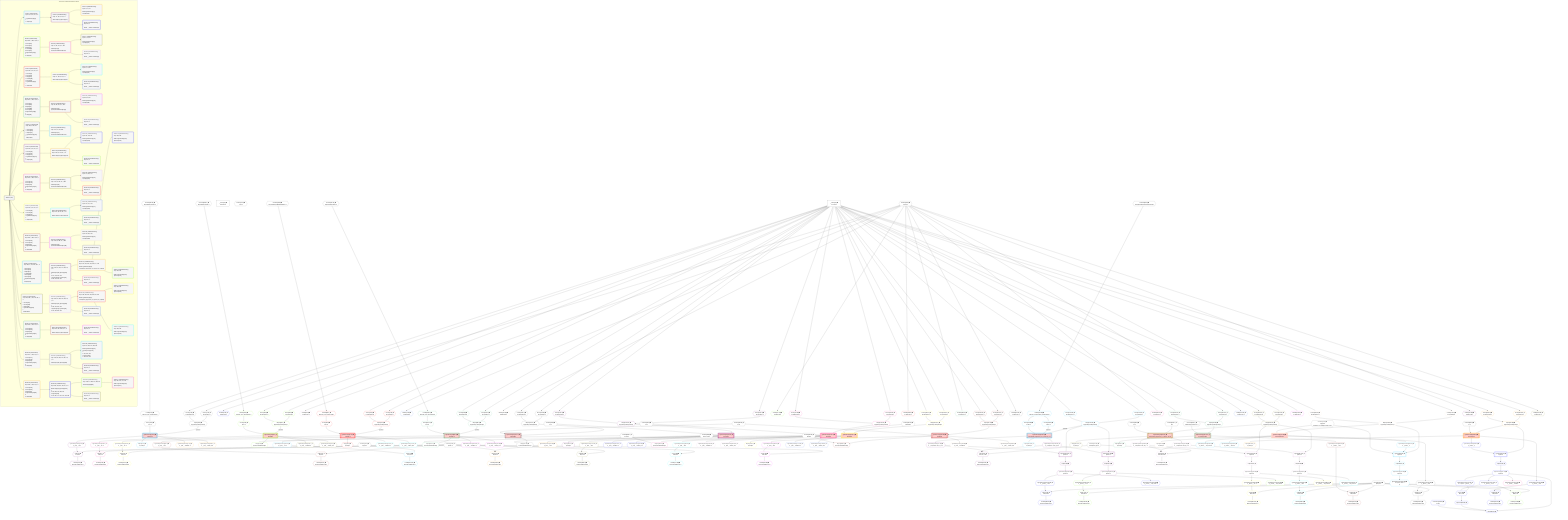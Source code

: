 %%{init: {'themeVariables': { 'fontSize': '12px'}}}%%
graph TD
    classDef path fill:#eee,stroke:#000,color:#000
    classDef plan fill:#fff,stroke-width:1px,color:#000
    classDef itemplan fill:#fff,stroke-width:2px,color:#000
    classDef unbatchedplan fill:#dff,stroke-width:1px,color:#000
    classDef sideeffectplan fill:#fcc,stroke-width:2px,color:#000
    classDef bucket fill:#f6f6f6,color:#000,stroke-width:2px,text-align:left


    %% plan dependencies
    Object15{{"Object[15∈0] ➊<br />ᐸ{pgSettings,withPgClient}ᐳ"}}:::plan
    Access13{{"Access[13∈0] ➊<br />ᐸ2.pgSettingsᐳ"}}:::plan
    Access14{{"Access[14∈0] ➊<br />ᐸ2.withPgClientᐳ"}}:::plan
    Access13 & Access14 --> Object15
    Lambda9{{"Lambda[9∈0] ➊<br />ᐸdecode_Post_base64JSONᐳ"}}:::plan
    Constant382{{"Constant[382∈0] ➊<br />ᐸ'WyJwb3N0cyIsMV0='ᐳ"}}:::plan
    Constant382 --> Lambda9
    Access10{{"Access[10∈0] ➊<br />ᐸ9.1ᐳ"}}:::plan
    Lambda9 --> Access10
    __Value2["__Value[2∈0] ➊<br />ᐸcontextᐳ"]:::plan
    __Value2 --> Access13
    __Value2 --> Access14
    __Value4["__Value[4∈0] ➊<br />ᐸrootValueᐳ"]:::plan
    Constant17{{"Constant[17∈0] ➊<br />ᐸnullᐳ"}}:::plan
    Constant18{{"Constant[18∈0] ➊<br />ᐸ'posts'ᐳ"}}:::plan
    Constant29{{"Constant[29∈0] ➊<br />ᐸ'query'ᐳ"}}:::plan
    Constant112{{"Constant[112∈0] ➊<br />ᐸ'types'ᐳ"}}:::plan
    Constant216{{"Constant[216∈0] ➊<br />ᐸ'compound_keys'ᐳ"}}:::plan
    Constant235{{"Constant[235∈0] ➊<br />ᐸ'people'ᐳ"}}:::plan
    Constant383{{"Constant[383∈0] ➊<br />ᐸ'hello'ᐳ"}}:::plan
    Constant384{{"Constant[384∈0] ➊<br />ᐸ'WyJwb3N0cyIsMl0='ᐳ"}}:::plan
    Constant385{{"Constant[385∈0] ➊<br />ᐸ'WyJwb3N0cyIsMjAwMDAwMF0='ᐳ"}}:::plan
    Constant386{{"Constant[386∈0] ➊<br />ᐸ'world'ᐳ"}}:::plan
    Constant387{{"Constant[387∈0] ➊<br />ᐸ'WyJwb3N0cyIsM10='ᐳ"}}:::plan
    Constant388{{"Constant[388∈0] ➊<br />ᐸ'throw error'ᐳ"}}:::plan
    Constant389{{"Constant[389∈0] ➊<br />ᐸ11ᐳ"}}:::plan
    Constant390{{"Constant[390∈0] ➊<br />ᐸ6ᐳ"}}:::plan
    Constant391{{"Constant[391∈0] ➊<br />ᐸ9ᐳ"}}:::plan
    Constant392{{"Constant[392∈0] ➊<br />ᐸ2000000ᐳ"}}:::plan
    Constant393{{"Constant[393∈0] ➊<br />ᐸ'WyJjb21wb3VuZF9rZXlzIiw0LDNd'ᐳ"}}:::plan
    Constant394{{"Constant[394∈0] ➊<br />ᐸ2ᐳ"}}:::plan
    Constant395{{"Constant[395∈0] ➊<br />ᐸ3ᐳ"}}:::plan
    Constant396{{"Constant[396∈0] ➊<br />ᐸ'budd.deey@email.com'ᐳ"}}:::plan
    Constant397{{"Constant[397∈0] ➊<br />ᐸ'graphile-build.issue.27.exists@example.com'ᐳ"}}:::plan
    Constant398{{"Constant[398∈0] ➊<br />ᐸ1ᐳ"}}:::plan
    PgDeleteSingle12[["PgDeleteSingle[12∈1] ➊<br />ᐸpost(id)ᐳ"]]:::sideeffectplan
    Object15 -->|rejectNull| PgDeleteSingle12
    Access10 --> PgDeleteSingle12
    Object16{{"Object[16∈1] ➊<br />ᐸ{result}ᐳ"}}:::plan
    PgDeleteSingle12 --> Object16
    List20{{"List[20∈2] ➊<br />ᐸ18,19ᐳ"}}:::plan
    PgClassExpression19{{"PgClassExpression[19∈2] ➊<br />ᐸ__post__.”id”ᐳ"}}:::plan
    Constant18 & PgClassExpression19 --> List20
    PgDeleteSingle12 --> PgClassExpression19
    Lambda21{{"Lambda[21∈2] ➊<br />ᐸbase64JSONEncodeᐳ"}}:::plan
    List20 --> Lambda21
    PgClassExpression27{{"PgClassExpression[27∈3] ➊<br />ᐸ__post__.”headline”ᐳ"}}:::plan
    PgDeleteSingle12 --> PgClassExpression27
    PgClassExpression28{{"PgClassExpression[28∈3] ➊<br />ᐸ__post__.”author_id”ᐳ"}}:::plan
    PgDeleteSingle12 --> PgClassExpression28
    Lambda30{{"Lambda[30∈4] ➊<br />ᐸrawEncodeᐳ"}}:::plan
    Constant29 --> Lambda30
    PgDeleteSingle37[["PgDeleteSingle[37∈5] ➊<br />ᐸpost(id)ᐳ"]]:::sideeffectplan
    Object40{{"Object[40∈5] ➊<br />ᐸ{pgSettings,withPgClient}ᐳ"}}:::plan
    Access35{{"Access[35∈5] ➊<br />ᐸ34.1ᐳ"}}:::plan
    Object40 -->|rejectNull| PgDeleteSingle37
    Access35 --> PgDeleteSingle37
    Access38{{"Access[38∈5] ➊<br />ᐸ2.pgSettingsᐳ"}}:::plan
    Access39{{"Access[39∈5] ➊<br />ᐸ2.withPgClientᐳ"}}:::plan
    Access38 & Access39 --> Object40
    Object41{{"Object[41∈5] ➊<br />ᐸ{result,clientMutationId}ᐳ"}}:::plan
    PgDeleteSingle37 & Constant383 --> Object41
    Lambda34{{"Lambda[34∈5] ➊<br />ᐸdecode_Post_base64JSONᐳ"}}:::plan
    Constant384 --> Lambda34
    Lambda34 --> Access35
    __Value2 --> Access38
    __Value2 --> Access39
    List44{{"List[44∈6] ➊<br />ᐸ18,43ᐳ"}}:::plan
    PgClassExpression43{{"PgClassExpression[43∈6] ➊<br />ᐸ__post__.”id”ᐳ"}}:::plan
    Constant18 & PgClassExpression43 --> List44
    PgDeleteSingle37 --> PgClassExpression43
    Lambda45{{"Lambda[45∈6] ➊<br />ᐸbase64JSONEncodeᐳ"}}:::plan
    List44 --> Lambda45
    PgClassExpression51{{"PgClassExpression[51∈7] ➊<br />ᐸ__post__.”headline”ᐳ"}}:::plan
    PgDeleteSingle37 --> PgClassExpression51
    PgClassExpression52{{"PgClassExpression[52∈7] ➊<br />ᐸ__post__.”author_id”ᐳ"}}:::plan
    PgDeleteSingle37 --> PgClassExpression52
    Lambda54{{"Lambda[54∈8] ➊<br />ᐸrawEncodeᐳ"}}:::plan
    Constant29 --> Lambda54
    PgDeleteSingle61[["PgDeleteSingle[61∈9] ➊<br />ᐸpost(id)ᐳ"]]:::sideeffectplan
    Object64{{"Object[64∈9] ➊<br />ᐸ{pgSettings,withPgClient}ᐳ"}}:::plan
    Access59{{"Access[59∈9] ➊<br />ᐸ58.1ᐳ"}}:::plan
    Object64 -->|rejectNull| PgDeleteSingle61
    Access59 --> PgDeleteSingle61
    Access62{{"Access[62∈9] ➊<br />ᐸ2.pgSettingsᐳ"}}:::plan
    Access63{{"Access[63∈9] ➊<br />ᐸ2.withPgClientᐳ"}}:::plan
    Access62 & Access63 --> Object64
    Lambda58{{"Lambda[58∈9] ➊<br />ᐸdecode_Post_base64JSONᐳ"}}:::plan
    Constant385 --> Lambda58
    Lambda58 --> Access59
    __Value2 --> Access62
    __Value2 --> Access63
    Object65{{"Object[65∈9] ➊<br />ᐸ{result}ᐳ"}}:::plan
    PgDeleteSingle61 --> Object65
    List69{{"List[69∈10] ➊<br />ᐸ18,68ᐳ"}}:::plan
    PgClassExpression68{{"PgClassExpression[68∈10] ➊<br />ᐸ__post__.”id”ᐳ"}}:::plan
    Constant18 & PgClassExpression68 --> List69
    PgDeleteSingle61 --> PgClassExpression68
    Lambda70{{"Lambda[70∈10] ➊<br />ᐸbase64JSONEncodeᐳ"}}:::plan
    List69 --> Lambda70
    PgClassExpression76{{"PgClassExpression[76∈11] ➊<br />ᐸ__post__.”headline”ᐳ"}}:::plan
    PgDeleteSingle61 --> PgClassExpression76
    PgClassExpression77{{"PgClassExpression[77∈11] ➊<br />ᐸ__post__.”author_id”ᐳ"}}:::plan
    PgDeleteSingle61 --> PgClassExpression77
    Lambda79{{"Lambda[79∈12] ➊<br />ᐸrawEncodeᐳ"}}:::plan
    Constant29 --> Lambda79
    PgDeleteSingle86[["PgDeleteSingle[86∈13] ➊<br />ᐸpost(id)ᐳ"]]:::sideeffectplan
    Object89{{"Object[89∈13] ➊<br />ᐸ{pgSettings,withPgClient}ᐳ"}}:::plan
    Access84{{"Access[84∈13] ➊<br />ᐸ83.1ᐳ"}}:::plan
    Object89 -->|rejectNull| PgDeleteSingle86
    Access84 --> PgDeleteSingle86
    Access87{{"Access[87∈13] ➊<br />ᐸ2.pgSettingsᐳ"}}:::plan
    Access88{{"Access[88∈13] ➊<br />ᐸ2.withPgClientᐳ"}}:::plan
    Access87 & Access88 --> Object89
    Object90{{"Object[90∈13] ➊<br />ᐸ{result,clientMutationId}ᐳ"}}:::plan
    PgDeleteSingle86 & Constant386 --> Object90
    Lambda83{{"Lambda[83∈13] ➊<br />ᐸdecode_Post_base64JSONᐳ"}}:::plan
    Constant387 --> Lambda83
    Lambda83 --> Access84
    __Value2 --> Access87
    __Value2 --> Access88
    List93{{"List[93∈14] ➊<br />ᐸ18,92ᐳ"}}:::plan
    PgClassExpression92{{"PgClassExpression[92∈14] ➊<br />ᐸ__post__.”id”ᐳ"}}:::plan
    Constant18 & PgClassExpression92 --> List93
    PgDeleteSingle86 --> PgClassExpression92
    Lambda94{{"Lambda[94∈14] ➊<br />ᐸbase64JSONEncodeᐳ"}}:::plan
    List93 --> Lambda94
    PgClassExpression100{{"PgClassExpression[100∈15] ➊<br />ᐸ__post__.”headline”ᐳ"}}:::plan
    PgDeleteSingle86 --> PgClassExpression100
    PgClassExpression101{{"PgClassExpression[101∈15] ➊<br />ᐸ__post__.”author_id”ᐳ"}}:::plan
    PgDeleteSingle86 --> PgClassExpression101
    Lambda103{{"Lambda[103∈16] ➊<br />ᐸrawEncodeᐳ"}}:::plan
    Constant29 --> Lambda103
    PgDeleteSingle107[["PgDeleteSingle[107∈17] ➊<br />ᐸtypes(id)ᐳ"]]:::sideeffectplan
    Object110{{"Object[110∈17] ➊<br />ᐸ{pgSettings,withPgClient}ᐳ"}}:::plan
    Object110 & Constant389 --> PgDeleteSingle107
    Access108{{"Access[108∈17] ➊<br />ᐸ2.pgSettingsᐳ"}}:::plan
    Access109{{"Access[109∈17] ➊<br />ᐸ2.withPgClientᐳ"}}:::plan
    Access108 & Access109 --> Object110
    Object111{{"Object[111∈17] ➊<br />ᐸ{result,clientMutationId}ᐳ"}}:::plan
    PgDeleteSingle107 & Constant388 --> Object111
    __Value2 --> Access108
    __Value2 --> Access109
    List114{{"List[114∈18] ➊<br />ᐸ112,113ᐳ"}}:::plan
    PgClassExpression113{{"PgClassExpression[113∈18] ➊<br />ᐸ__types__.”id”ᐳ"}}:::plan
    Constant112 & PgClassExpression113 --> List114
    PgDeleteSingle107 --> PgClassExpression113
    Lambda115{{"Lambda[115∈18] ➊<br />ᐸbase64JSONEncodeᐳ"}}:::plan
    List114 --> Lambda115
    PgDeleteSingle119[["PgDeleteSingle[119∈19] ➊<br />ᐸpost(id)ᐳ"]]:::sideeffectplan
    Object122{{"Object[122∈19] ➊<br />ᐸ{pgSettings,withPgClient}ᐳ"}}:::plan
    Object122 & Constant390 --> PgDeleteSingle119
    Access120{{"Access[120∈19] ➊<br />ᐸ2.pgSettingsᐳ"}}:::plan
    Access121{{"Access[121∈19] ➊<br />ᐸ2.withPgClientᐳ"}}:::plan
    Access120 & Access121 --> Object122
    __Value2 --> Access120
    __Value2 --> Access121
    Object123{{"Object[123∈19] ➊<br />ᐸ{result}ᐳ"}}:::plan
    PgDeleteSingle119 --> Object123
    List127{{"List[127∈20] ➊<br />ᐸ18,126ᐳ"}}:::plan
    PgClassExpression126{{"PgClassExpression[126∈20] ➊<br />ᐸ__post__.”id”ᐳ"}}:::plan
    Constant18 & PgClassExpression126 --> List127
    PgDeleteSingle119 --> PgClassExpression126
    Lambda128{{"Lambda[128∈20] ➊<br />ᐸbase64JSONEncodeᐳ"}}:::plan
    List127 --> Lambda128
    PgClassExpression134{{"PgClassExpression[134∈21] ➊<br />ᐸ__post__.”headline”ᐳ"}}:::plan
    PgDeleteSingle119 --> PgClassExpression134
    PgClassExpression135{{"PgClassExpression[135∈21] ➊<br />ᐸ__post__.”author_id”ᐳ"}}:::plan
    PgDeleteSingle119 --> PgClassExpression135
    Lambda137{{"Lambda[137∈22] ➊<br />ᐸrawEncodeᐳ"}}:::plan
    Constant29 --> Lambda137
    PgDeleteSingle141[["PgDeleteSingle[141∈23] ➊<br />ᐸpost(id)ᐳ"]]:::sideeffectplan
    Object144{{"Object[144∈23] ➊<br />ᐸ{pgSettings,withPgClient}ᐳ"}}:::plan
    Object144 & Constant391 --> PgDeleteSingle141
    Access142{{"Access[142∈23] ➊<br />ᐸ2.pgSettingsᐳ"}}:::plan
    Access143{{"Access[143∈23] ➊<br />ᐸ2.withPgClientᐳ"}}:::plan
    Access142 & Access143 --> Object144
    Object145{{"Object[145∈23] ➊<br />ᐸ{result,clientMutationId}ᐳ"}}:::plan
    PgDeleteSingle141 & Constant383 --> Object145
    __Value2 --> Access142
    __Value2 --> Access143
    List148{{"List[148∈24] ➊<br />ᐸ18,147ᐳ"}}:::plan
    PgClassExpression147{{"PgClassExpression[147∈24] ➊<br />ᐸ__post__.”id”ᐳ"}}:::plan
    Constant18 & PgClassExpression147 --> List148
    PgDeleteSingle141 --> PgClassExpression147
    Lambda149{{"Lambda[149∈24] ➊<br />ᐸbase64JSONEncodeᐳ"}}:::plan
    List148 --> Lambda149
    PgClassExpression155{{"PgClassExpression[155∈25] ➊<br />ᐸ__post__.”headline”ᐳ"}}:::plan
    PgDeleteSingle141 --> PgClassExpression155
    PgClassExpression156{{"PgClassExpression[156∈25] ➊<br />ᐸ__post__.”author_id”ᐳ"}}:::plan
    PgDeleteSingle141 --> PgClassExpression156
    Lambda158{{"Lambda[158∈26] ➊<br />ᐸrawEncodeᐳ"}}:::plan
    Constant29 --> Lambda158
    PgDeleteSingle162[["PgDeleteSingle[162∈27] ➊<br />ᐸpost(id)ᐳ"]]:::sideeffectplan
    Object165{{"Object[165∈27] ➊<br />ᐸ{pgSettings,withPgClient}ᐳ"}}:::plan
    Object165 & Constant392 --> PgDeleteSingle162
    Access163{{"Access[163∈27] ➊<br />ᐸ2.pgSettingsᐳ"}}:::plan
    Access164{{"Access[164∈27] ➊<br />ᐸ2.withPgClientᐳ"}}:::plan
    Access163 & Access164 --> Object165
    __Value2 --> Access163
    __Value2 --> Access164
    Object166{{"Object[166∈27] ➊<br />ᐸ{result}ᐳ"}}:::plan
    PgDeleteSingle162 --> Object166
    List170{{"List[170∈28] ➊<br />ᐸ18,169ᐳ"}}:::plan
    PgClassExpression169{{"PgClassExpression[169∈28] ➊<br />ᐸ__post__.”id”ᐳ"}}:::plan
    Constant18 & PgClassExpression169 --> List170
    PgDeleteSingle162 --> PgClassExpression169
    Lambda171{{"Lambda[171∈28] ➊<br />ᐸbase64JSONEncodeᐳ"}}:::plan
    List170 --> Lambda171
    PgClassExpression177{{"PgClassExpression[177∈29] ➊<br />ᐸ__post__.”headline”ᐳ"}}:::plan
    PgDeleteSingle162 --> PgClassExpression177
    PgClassExpression178{{"PgClassExpression[178∈29] ➊<br />ᐸ__post__.”author_id”ᐳ"}}:::plan
    PgDeleteSingle162 --> PgClassExpression178
    Lambda180{{"Lambda[180∈30] ➊<br />ᐸrawEncodeᐳ"}}:::plan
    Constant29 --> Lambda180
    PgDeleteSingle184[["PgDeleteSingle[184∈31] ➊<br />ᐸpost(id)ᐳ"]]:::sideeffectplan
    Object187{{"Object[187∈31] ➊<br />ᐸ{pgSettings,withPgClient}ᐳ"}}:::plan
    Object187 & Constant389 --> PgDeleteSingle184
    Access185{{"Access[185∈31] ➊<br />ᐸ2.pgSettingsᐳ"}}:::plan
    Access186{{"Access[186∈31] ➊<br />ᐸ2.withPgClientᐳ"}}:::plan
    Access185 & Access186 --> Object187
    Object188{{"Object[188∈31] ➊<br />ᐸ{result,clientMutationId}ᐳ"}}:::plan
    PgDeleteSingle184 & Constant386 --> Object188
    __Value2 --> Access185
    __Value2 --> Access186
    List191{{"List[191∈32] ➊<br />ᐸ18,190ᐳ"}}:::plan
    PgClassExpression190{{"PgClassExpression[190∈32] ➊<br />ᐸ__post__.”id”ᐳ"}}:::plan
    Constant18 & PgClassExpression190 --> List191
    PgDeleteSingle184 --> PgClassExpression190
    Lambda192{{"Lambda[192∈32] ➊<br />ᐸbase64JSONEncodeᐳ"}}:::plan
    List191 --> Lambda192
    PgClassExpression198{{"PgClassExpression[198∈33] ➊<br />ᐸ__post__.”headline”ᐳ"}}:::plan
    PgDeleteSingle184 --> PgClassExpression198
    PgClassExpression199{{"PgClassExpression[199∈33] ➊<br />ᐸ__post__.”author_id”ᐳ"}}:::plan
    PgDeleteSingle184 --> PgClassExpression199
    Lambda201{{"Lambda[201∈34] ➊<br />ᐸrawEncodeᐳ"}}:::plan
    Constant29 --> Lambda201
    PgDeleteSingle210[["PgDeleteSingle[210∈35] ➊<br />ᐸcompound_key(person_id_1,person_id_2)ᐳ"]]:::sideeffectplan
    Object213{{"Object[213∈35] ➊<br />ᐸ{pgSettings,withPgClient}ᐳ"}}:::plan
    Access206{{"Access[206∈35] ➊<br />ᐸ205.1ᐳ"}}:::plan
    Access208{{"Access[208∈35] ➊<br />ᐸ205.2ᐳ"}}:::plan
    Object213 -->|rejectNull| PgDeleteSingle210
    Access206 -->|rejectNull| PgDeleteSingle210
    Access208 --> PgDeleteSingle210
    Access211{{"Access[211∈35] ➊<br />ᐸ2.pgSettingsᐳ"}}:::plan
    Access212{{"Access[212∈35] ➊<br />ᐸ2.withPgClientᐳ"}}:::plan
    Access211 & Access212 --> Object213
    Lambda205{{"Lambda[205∈35] ➊<br />ᐸdecode_CompoundKey_base64JSONᐳ"}}:::plan
    Constant393 --> Lambda205
    Lambda205 --> Access206
    Lambda205 --> Access208
    __Value2 --> Access211
    __Value2 --> Access212
    Object214{{"Object[214∈35] ➊<br />ᐸ{result}ᐳ"}}:::plan
    PgDeleteSingle210 --> Object214
    List219{{"List[219∈36] ➊<br />ᐸ216,217,218ᐳ"}}:::plan
    PgClassExpression217{{"PgClassExpression[217∈36] ➊<br />ᐸ__compound...rson_id_1”ᐳ"}}:::plan
    PgClassExpression218{{"PgClassExpression[218∈36] ➊<br />ᐸ__compound...rson_id_2”ᐳ"}}:::plan
    Constant216 & PgClassExpression217 & PgClassExpression218 --> List219
    PgSelect229[["PgSelect[229∈36] ➊<br />ᐸpersonᐳ"]]:::plan
    Object213 & PgClassExpression217 --> PgSelect229
    PgSelect241[["PgSelect[241∈36] ➊<br />ᐸpersonᐳ"]]:::plan
    Object213 & PgClassExpression218 --> PgSelect241
    PgDeleteSingle210 --> PgClassExpression217
    PgDeleteSingle210 --> PgClassExpression218
    Lambda220{{"Lambda[220∈36] ➊<br />ᐸbase64JSONEncodeᐳ"}}:::plan
    List219 --> Lambda220
    First233{{"First[233∈36] ➊"}}:::plan
    PgSelect229 --> First233
    PgSelectSingle234{{"PgSelectSingle[234∈36] ➊<br />ᐸpersonᐳ"}}:::plan
    First233 --> PgSelectSingle234
    First243{{"First[243∈36] ➊"}}:::plan
    PgSelect241 --> First243
    PgSelectSingle244{{"PgSelectSingle[244∈36] ➊<br />ᐸpersonᐳ"}}:::plan
    First243 --> PgSelectSingle244
    List237{{"List[237∈38] ➊<br />ᐸ235,236ᐳ"}}:::plan
    PgClassExpression236{{"PgClassExpression[236∈38] ➊<br />ᐸ__person__.”id”ᐳ"}}:::plan
    Constant235 & PgClassExpression236 --> List237
    PgSelectSingle234 --> PgClassExpression236
    Lambda238{{"Lambda[238∈38] ➊<br />ᐸbase64JSONEncodeᐳ"}}:::plan
    List237 --> Lambda238
    PgClassExpression239{{"PgClassExpression[239∈38] ➊<br />ᐸ__person__...full_name”ᐳ"}}:::plan
    PgSelectSingle234 --> PgClassExpression239
    List247{{"List[247∈39] ➊<br />ᐸ235,246ᐳ"}}:::plan
    PgClassExpression246{{"PgClassExpression[246∈39] ➊<br />ᐸ__person__.”id”ᐳ"}}:::plan
    Constant235 & PgClassExpression246 --> List247
    PgSelectSingle244 --> PgClassExpression246
    Lambda248{{"Lambda[248∈39] ➊<br />ᐸbase64JSONEncodeᐳ"}}:::plan
    List247 --> Lambda248
    PgClassExpression249{{"PgClassExpression[249∈39] ➊<br />ᐸ__person__...full_name”ᐳ"}}:::plan
    PgSelectSingle244 --> PgClassExpression249
    Lambda251{{"Lambda[251∈40] ➊<br />ᐸrawEncodeᐳ"}}:::plan
    Constant29 --> Lambda251
    PgDeleteSingle256[["PgDeleteSingle[256∈41] ➊<br />ᐸcompound_key(person_id_1,person_id_2)ᐳ"]]:::sideeffectplan
    Object259{{"Object[259∈41] ➊<br />ᐸ{pgSettings,withPgClient}ᐳ"}}:::plan
    Object259 & Constant394 & Constant395 --> PgDeleteSingle256
    Access257{{"Access[257∈41] ➊<br />ᐸ2.pgSettingsᐳ"}}:::plan
    Access258{{"Access[258∈41] ➊<br />ᐸ2.withPgClientᐳ"}}:::plan
    Access257 & Access258 --> Object259
    __Value2 --> Access257
    __Value2 --> Access258
    Object260{{"Object[260∈41] ➊<br />ᐸ{result}ᐳ"}}:::plan
    PgDeleteSingle256 --> Object260
    List265{{"List[265∈42] ➊<br />ᐸ216,263,264ᐳ"}}:::plan
    PgClassExpression263{{"PgClassExpression[263∈42] ➊<br />ᐸ__compound...rson_id_1”ᐳ"}}:::plan
    PgClassExpression264{{"PgClassExpression[264∈42] ➊<br />ᐸ__compound...rson_id_2”ᐳ"}}:::plan
    Constant216 & PgClassExpression263 & PgClassExpression264 --> List265
    PgSelect275[["PgSelect[275∈42] ➊<br />ᐸpersonᐳ"]]:::plan
    Object259 & PgClassExpression263 --> PgSelect275
    PgSelect287[["PgSelect[287∈42] ➊<br />ᐸpersonᐳ"]]:::plan
    Object259 & PgClassExpression264 --> PgSelect287
    PgDeleteSingle256 --> PgClassExpression263
    PgDeleteSingle256 --> PgClassExpression264
    Lambda266{{"Lambda[266∈42] ➊<br />ᐸbase64JSONEncodeᐳ"}}:::plan
    List265 --> Lambda266
    First279{{"First[279∈42] ➊"}}:::plan
    PgSelect275 --> First279
    PgSelectSingle280{{"PgSelectSingle[280∈42] ➊<br />ᐸpersonᐳ"}}:::plan
    First279 --> PgSelectSingle280
    First289{{"First[289∈42] ➊"}}:::plan
    PgSelect287 --> First289
    PgSelectSingle290{{"PgSelectSingle[290∈42] ➊<br />ᐸpersonᐳ"}}:::plan
    First289 --> PgSelectSingle290
    List283{{"List[283∈44] ➊<br />ᐸ235,282ᐳ"}}:::plan
    PgClassExpression282{{"PgClassExpression[282∈44] ➊<br />ᐸ__person__.”id”ᐳ"}}:::plan
    Constant235 & PgClassExpression282 --> List283
    PgSelectSingle280 --> PgClassExpression282
    Lambda284{{"Lambda[284∈44] ➊<br />ᐸbase64JSONEncodeᐳ"}}:::plan
    List283 --> Lambda284
    PgClassExpression285{{"PgClassExpression[285∈44] ➊<br />ᐸ__person__...full_name”ᐳ"}}:::plan
    PgSelectSingle280 --> PgClassExpression285
    List293{{"List[293∈45] ➊<br />ᐸ235,292ᐳ"}}:::plan
    PgClassExpression292{{"PgClassExpression[292∈45] ➊<br />ᐸ__person__.”id”ᐳ"}}:::plan
    Constant235 & PgClassExpression292 --> List293
    PgSelectSingle290 --> PgClassExpression292
    Lambda294{{"Lambda[294∈45] ➊<br />ᐸbase64JSONEncodeᐳ"}}:::plan
    List293 --> Lambda294
    PgClassExpression295{{"PgClassExpression[295∈45] ➊<br />ᐸ__person__...full_name”ᐳ"}}:::plan
    PgSelectSingle290 --> PgClassExpression295
    Lambda297{{"Lambda[297∈46] ➊<br />ᐸrawEncodeᐳ"}}:::plan
    Constant29 --> Lambda297
    PgDeleteSingle301[["PgDeleteSingle[301∈47] ➊<br />ᐸperson(email)ᐳ"]]:::sideeffectplan
    Object304{{"Object[304∈47] ➊<br />ᐸ{pgSettings,withPgClient}ᐳ"}}:::plan
    Object304 & Constant396 --> PgDeleteSingle301
    Access302{{"Access[302∈47] ➊<br />ᐸ2.pgSettingsᐳ"}}:::plan
    Access303{{"Access[303∈47] ➊<br />ᐸ2.withPgClientᐳ"}}:::plan
    Access302 & Access303 --> Object304
    __Value2 --> Access302
    __Value2 --> Access303
    Object305{{"Object[305∈47] ➊<br />ᐸ{result}ᐳ"}}:::plan
    PgDeleteSingle301 --> Object305
    List309{{"List[309∈48] ➊<br />ᐸ235,308ᐳ"}}:::plan
    PgClassExpression308{{"PgClassExpression[308∈48] ➊<br />ᐸ__person__.”id”ᐳ"}}:::plan
    Constant235 & PgClassExpression308 --> List309
    PgDeleteSingle301 --> PgClassExpression308
    Lambda310{{"Lambda[310∈48] ➊<br />ᐸbase64JSONEncodeᐳ"}}:::plan
    List309 --> Lambda310
    Lambda312{{"Lambda[312∈49] ➊<br />ᐸrawEncodeᐳ"}}:::plan
    Constant29 --> Lambda312
    PgDeleteSingle316[["PgDeleteSingle[316∈50] ➊<br />ᐸperson(email)ᐳ"]]:::sideeffectplan
    Object319{{"Object[319∈50] ➊<br />ᐸ{pgSettings,withPgClient}ᐳ"}}:::plan
    Object319 & Constant397 --> PgDeleteSingle316
    Access317{{"Access[317∈50] ➊<br />ᐸ2.pgSettingsᐳ"}}:::plan
    Access318{{"Access[318∈50] ➊<br />ᐸ2.withPgClientᐳ"}}:::plan
    Access317 & Access318 --> Object319
    __Value2 --> Access317
    __Value2 --> Access318
    Object320{{"Object[320∈50] ➊<br />ᐸ{result}ᐳ"}}:::plan
    PgDeleteSingle316 --> Object320
    List324{{"List[324∈51] ➊<br />ᐸ235,323ᐳ"}}:::plan
    PgClassExpression323{{"PgClassExpression[323∈51] ➊<br />ᐸ__person__.”id”ᐳ"}}:::plan
    Constant235 & PgClassExpression323 --> List324
    PgDeleteSingle316 --> PgClassExpression323
    Lambda325{{"Lambda[325∈51] ➊<br />ᐸbase64JSONEncodeᐳ"}}:::plan
    List324 --> Lambda325
    PgSelect335[["PgSelect[335∈52] ➊<br />ᐸpersonᐳ"]]:::plan
    PgClassExpression334{{"PgClassExpression[334∈52] ➊<br />ᐸ__person__ᐳ"}}:::plan
    Object319 & PgClassExpression334 & Constant397 --> PgSelect335
    PgClassExpression331{{"PgClassExpression[331∈52] ➊<br />ᐸ__person__...full_name”ᐳ"}}:::plan
    PgDeleteSingle316 --> PgClassExpression331
    PgClassExpression332{{"PgClassExpression[332∈52] ➊<br />ᐸ__person__.”email”ᐳ"}}:::plan
    PgDeleteSingle316 --> PgClassExpression332
    PgDeleteSingle316 --> PgClassExpression334
    First339{{"First[339∈52] ➊"}}:::plan
    PgSelect335 --> First339
    PgSelectSingle340{{"PgSelectSingle[340∈52] ➊<br />ᐸpersonᐳ"}}:::plan
    First339 --> PgSelectSingle340
    PgClassExpression342{{"PgClassExpression[342∈52] ➊<br />ᐸ”c”.”perso...lder! */<br />)ᐳ"}}:::plan
    PgSelectSingle340 --> PgClassExpression342
    Lambda344{{"Lambda[344∈53] ➊<br />ᐸrawEncodeᐳ"}}:::plan
    Constant29 --> Lambda344
    PgDeleteSingle348[["PgDeleteSingle[348∈54] ➊<br />ᐸperson(id)ᐳ"]]:::sideeffectplan
    Object351{{"Object[351∈54] ➊<br />ᐸ{pgSettings,withPgClient}ᐳ"}}:::plan
    Object351 & Constant398 --> PgDeleteSingle348
    Access349{{"Access[349∈54] ➊<br />ᐸ2.pgSettingsᐳ"}}:::plan
    Access350{{"Access[350∈54] ➊<br />ᐸ2.withPgClientᐳ"}}:::plan
    Access349 & Access350 --> Object351
    __Value2 --> Access349
    __Value2 --> Access350
    Object352{{"Object[352∈54] ➊<br />ᐸ{result}ᐳ"}}:::plan
    PgDeleteSingle348 --> Object352
    Edge368{{"Edge[368∈55] ➊"}}:::plan
    PgSelectSingle367{{"PgSelectSingle[367∈55] ➊<br />ᐸpersonᐳ"}}:::plan
    PgCursor369{{"PgCursor[369∈55] ➊"}}:::plan
    Connection365{{"Connection[365∈55] ➊<br />ᐸ361ᐳ"}}:::plan
    PgSelectSingle367 & PgCursor369 & Connection365 --> Edge368
    List356{{"List[356∈55] ➊<br />ᐸ235,355ᐳ"}}:::plan
    PgClassExpression355{{"PgClassExpression[355∈55] ➊<br />ᐸ__person__.”id”ᐳ"}}:::plan
    Constant235 & PgClassExpression355 --> List356
    PgSelect361[["PgSelect[361∈55] ➊<br />ᐸpersonᐳ"]]:::plan
    PgClassExpression360{{"PgClassExpression[360∈55] ➊<br />ᐸ__person__ᐳ"}}:::plan
    Object351 & PgClassExpression360 --> PgSelect361
    List372{{"List[372∈55] ➊<br />ᐸ370,371ᐳ"}}:::plan
    PgClassExpression370{{"PgClassExpression[370∈55] ➊<br />ᐸ”c”.”perso..._person__)ᐳ"}}:::plan
    PgClassExpression371{{"PgClassExpression[371∈55] ➊<br />ᐸ__person__.”id”ᐳ"}}:::plan
    PgClassExpression370 & PgClassExpression371 --> List372
    PgDeleteSingle348 --> PgClassExpression355
    Lambda357{{"Lambda[357∈55] ➊<br />ᐸbase64JSONEncodeᐳ"}}:::plan
    List356 --> Lambda357
    PgDeleteSingle348 --> PgClassExpression360
    First366{{"First[366∈55] ➊"}}:::plan
    PgSelect361 --> First366
    First366 --> PgSelectSingle367
    List372 --> PgCursor369
    PgSelectSingle367 --> PgClassExpression370
    PgSelectSingle367 --> PgClassExpression371
    List377{{"List[377∈56] ➊<br />ᐸ235,371ᐳ"}}:::plan
    Constant235 & PgClassExpression371 --> List377
    Lambda378{{"Lambda[378∈56] ➊<br />ᐸbase64JSONEncodeᐳ"}}:::plan
    List377 --> Lambda378
    PgClassExpression379{{"PgClassExpression[379∈57] ➊<br />ᐸ__person__.”email”ᐳ"}}:::plan
    PgSelectSingle367 --> PgClassExpression379
    Lambda381{{"Lambda[381∈58] ➊<br />ᐸrawEncodeᐳ"}}:::plan
    Constant29 --> Lambda381

    %% define steps

    subgraph "Buckets for mutations/v4/mutation-delete"
    Bucket0("Bucket 0 (root)"):::bucket
    classDef bucket0 stroke:#696969
    class Bucket0,__Value2,__Value4,Lambda9,Access10,Access13,Access14,Object15,Constant17,Constant18,Constant29,Constant112,Constant216,Constant235,Constant382,Constant383,Constant384,Constant385,Constant386,Constant387,Constant388,Constant389,Constant390,Constant391,Constant392,Constant393,Constant394,Constant395,Constant396,Constant397,Constant398 bucket0
    Bucket1("Bucket 1 (mutationField)<br />Deps: 15, 10, 18, 29, 4, 17<br /><br />1: PgDeleteSingle[12]<br />2: <br />ᐳ: Object[16]"):::bucket
    classDef bucket1 stroke:#00bfff
    class Bucket1,PgDeleteSingle12,Object16 bucket1
    Bucket2("Bucket 2 (nullableBoundary)<br />Deps: 12, 18, 16, 29, 4, 17<br /><br />ROOT Object{1}ᐸ{result}ᐳ[16]"):::bucket
    classDef bucket2 stroke:#7f007f
    class Bucket2,PgClassExpression19,List20,Lambda21 bucket2
    Bucket3("Bucket 3 (nullableBoundary)<br />Deps: 12, 21, 19<br /><br />ROOT PgDeleteSingle{1}ᐸpost(id)ᐳ[12]"):::bucket
    classDef bucket3 stroke:#ffa500
    class Bucket3,PgClassExpression27,PgClassExpression28 bucket3
    Bucket4("Bucket 4 (nullableBoundary)<br />Deps: 29, 4<br /><br />ROOT __ValueᐸrootValueᐳ[4]"):::bucket
    classDef bucket4 stroke:#0000ff
    class Bucket4,Lambda30 bucket4
    Bucket5("Bucket 5 (mutationField)<br />Deps: 384, 2, 383, 18, 29, 4<br /><br />1: Access[38]<br />2: Access[39]<br />3: Object[40]<br />4: Lambda[34]<br />5: Access[35]<br />6: PgDeleteSingle[37]<br />7: <br />ᐳ: Object[41]"):::bucket
    classDef bucket5 stroke:#7fff00
    class Bucket5,Lambda34,Access35,PgDeleteSingle37,Access38,Access39,Object40,Object41 bucket5
    Bucket6("Bucket 6 (nullableBoundary)<br />Deps: 37, 18, 41, 29, 4, 383<br /><br />ROOT Object{5}ᐸ{result,clientMutationId}ᐳ[41]"):::bucket
    classDef bucket6 stroke:#ff1493
    class Bucket6,PgClassExpression43,List44,Lambda45 bucket6
    Bucket7("Bucket 7 (nullableBoundary)<br />Deps: 37, 45, 43<br /><br />ROOT PgDeleteSingle{5}ᐸpost(id)ᐳ[37]"):::bucket
    classDef bucket7 stroke:#808000
    class Bucket7,PgClassExpression51,PgClassExpression52 bucket7
    Bucket8("Bucket 8 (nullableBoundary)<br />Deps: 29, 4<br /><br />ROOT __ValueᐸrootValueᐳ[4]"):::bucket
    classDef bucket8 stroke:#dda0dd
    class Bucket8,Lambda54 bucket8
    Bucket9("Bucket 9 (mutationField)<br />Deps: 385, 2, 18, 29, 4, 17<br /><br />1: Access[62]<br />2: Access[63]<br />3: Object[64]<br />4: Lambda[58]<br />5: Access[59]<br />6: PgDeleteSingle[61]<br />7: <br />ᐳ: Object[65]"):::bucket
    classDef bucket9 stroke:#ff0000
    class Bucket9,Lambda58,Access59,PgDeleteSingle61,Access62,Access63,Object64,Object65 bucket9
    Bucket10("Bucket 10 (nullableBoundary)<br />Deps: 61, 18, 65, 29, 4, 17<br /><br />ROOT Object{9}ᐸ{result}ᐳ[65]"):::bucket
    classDef bucket10 stroke:#ffff00
    class Bucket10,PgClassExpression68,List69,Lambda70 bucket10
    Bucket11("Bucket 11 (nullableBoundary)<br />Deps: 61, 70, 68<br /><br />ROOT PgDeleteSingle{9}ᐸpost(id)ᐳ[61]"):::bucket
    classDef bucket11 stroke:#00ffff
    class Bucket11,PgClassExpression76,PgClassExpression77 bucket11
    Bucket12("Bucket 12 (nullableBoundary)<br />Deps: 29, 4<br /><br />ROOT __ValueᐸrootValueᐳ[4]"):::bucket
    classDef bucket12 stroke:#4169e1
    class Bucket12,Lambda79 bucket12
    Bucket13("Bucket 13 (mutationField)<br />Deps: 387, 2, 386, 18, 29, 4<br /><br />1: Access[87]<br />2: Access[88]<br />3: Object[89]<br />4: Lambda[83]<br />5: Access[84]<br />6: PgDeleteSingle[86]<br />7: <br />ᐳ: Object[90]"):::bucket
    classDef bucket13 stroke:#3cb371
    class Bucket13,Lambda83,Access84,PgDeleteSingle86,Access87,Access88,Object89,Object90 bucket13
    Bucket14("Bucket 14 (nullableBoundary)<br />Deps: 86, 18, 90, 29, 4, 386<br /><br />ROOT Object{13}ᐸ{result,clientMutationId}ᐳ[90]"):::bucket
    classDef bucket14 stroke:#a52a2a
    class Bucket14,PgClassExpression92,List93,Lambda94 bucket14
    Bucket15("Bucket 15 (nullableBoundary)<br />Deps: 86, 94, 92<br /><br />ROOT PgDeleteSingle{13}ᐸpost(id)ᐳ[86]"):::bucket
    classDef bucket15 stroke:#ff00ff
    class Bucket15,PgClassExpression100,PgClassExpression101 bucket15
    Bucket16("Bucket 16 (nullableBoundary)<br />Deps: 29, 4<br /><br />ROOT __ValueᐸrootValueᐳ[4]"):::bucket
    classDef bucket16 stroke:#f5deb3
    class Bucket16,Lambda103 bucket16
    Bucket17("Bucket 17 (mutationField)<br />Deps: 389, 2, 388, 112<br /><br />1: Access[108]<br />2: Access[109]<br />3: Object[110]<br />4: PgDeleteSingle[107]<br />5: <br />ᐳ: Object[111]"):::bucket
    classDef bucket17 stroke:#696969
    class Bucket17,PgDeleteSingle107,Access108,Access109,Object110,Object111 bucket17
    Bucket18("Bucket 18 (nullableBoundary)<br />Deps: 107, 112, 111, 388<br /><br />ROOT Object{17}ᐸ{result,clientMutationId}ᐳ[111]"):::bucket
    classDef bucket18 stroke:#00bfff
    class Bucket18,PgClassExpression113,List114,Lambda115 bucket18
    Bucket19("Bucket 19 (mutationField)<br />Deps: 390, 2, 18, 29, 4, 17<br /><br />1: Access[120]<br />2: Access[121]<br />3: Object[122]<br />4: PgDeleteSingle[119]<br />5: <br />ᐳ: Object[123]"):::bucket
    classDef bucket19 stroke:#7f007f
    class Bucket19,PgDeleteSingle119,Access120,Access121,Object122,Object123 bucket19
    Bucket20("Bucket 20 (nullableBoundary)<br />Deps: 119, 18, 123, 29, 4, 17<br /><br />ROOT Object{19}ᐸ{result}ᐳ[123]"):::bucket
    classDef bucket20 stroke:#ffa500
    class Bucket20,PgClassExpression126,List127,Lambda128 bucket20
    Bucket21("Bucket 21 (nullableBoundary)<br />Deps: 119, 128, 126<br /><br />ROOT PgDeleteSingle{19}ᐸpost(id)ᐳ[119]"):::bucket
    classDef bucket21 stroke:#0000ff
    class Bucket21,PgClassExpression134,PgClassExpression135 bucket21
    Bucket22("Bucket 22 (nullableBoundary)<br />Deps: 29, 4<br /><br />ROOT __ValueᐸrootValueᐳ[4]"):::bucket
    classDef bucket22 stroke:#7fff00
    class Bucket22,Lambda137 bucket22
    Bucket23("Bucket 23 (mutationField)<br />Deps: 391, 2, 383, 18, 29, 4<br /><br />1: Access[142]<br />2: Access[143]<br />3: Object[144]<br />4: PgDeleteSingle[141]<br />5: <br />ᐳ: Object[145]"):::bucket
    classDef bucket23 stroke:#ff1493
    class Bucket23,PgDeleteSingle141,Access142,Access143,Object144,Object145 bucket23
    Bucket24("Bucket 24 (nullableBoundary)<br />Deps: 141, 18, 145, 29, 4, 383<br /><br />ROOT Object{23}ᐸ{result,clientMutationId}ᐳ[145]"):::bucket
    classDef bucket24 stroke:#808000
    class Bucket24,PgClassExpression147,List148,Lambda149 bucket24
    Bucket25("Bucket 25 (nullableBoundary)<br />Deps: 141, 149, 147<br /><br />ROOT PgDeleteSingle{23}ᐸpost(id)ᐳ[141]"):::bucket
    classDef bucket25 stroke:#dda0dd
    class Bucket25,PgClassExpression155,PgClassExpression156 bucket25
    Bucket26("Bucket 26 (nullableBoundary)<br />Deps: 29, 4<br /><br />ROOT __ValueᐸrootValueᐳ[4]"):::bucket
    classDef bucket26 stroke:#ff0000
    class Bucket26,Lambda158 bucket26
    Bucket27("Bucket 27 (mutationField)<br />Deps: 392, 2, 18, 29, 4, 17<br /><br />1: Access[163]<br />2: Access[164]<br />3: Object[165]<br />4: PgDeleteSingle[162]<br />5: <br />ᐳ: Object[166]"):::bucket
    classDef bucket27 stroke:#ffff00
    class Bucket27,PgDeleteSingle162,Access163,Access164,Object165,Object166 bucket27
    Bucket28("Bucket 28 (nullableBoundary)<br />Deps: 162, 18, 166, 29, 4, 17<br /><br />ROOT Object{27}ᐸ{result}ᐳ[166]"):::bucket
    classDef bucket28 stroke:#00ffff
    class Bucket28,PgClassExpression169,List170,Lambda171 bucket28
    Bucket29("Bucket 29 (nullableBoundary)<br />Deps: 162, 171, 169<br /><br />ROOT PgDeleteSingle{27}ᐸpost(id)ᐳ[162]"):::bucket
    classDef bucket29 stroke:#4169e1
    class Bucket29,PgClassExpression177,PgClassExpression178 bucket29
    Bucket30("Bucket 30 (nullableBoundary)<br />Deps: 29, 4<br /><br />ROOT __ValueᐸrootValueᐳ[4]"):::bucket
    classDef bucket30 stroke:#3cb371
    class Bucket30,Lambda180 bucket30
    Bucket31("Bucket 31 (mutationField)<br />Deps: 389, 2, 386, 18, 29, 4<br /><br />1: Access[185]<br />2: Access[186]<br />3: Object[187]<br />4: PgDeleteSingle[184]<br />5: <br />ᐳ: Object[188]"):::bucket
    classDef bucket31 stroke:#a52a2a
    class Bucket31,PgDeleteSingle184,Access185,Access186,Object187,Object188 bucket31
    Bucket32("Bucket 32 (nullableBoundary)<br />Deps: 184, 18, 188, 29, 4, 386<br /><br />ROOT Object{31}ᐸ{result,clientMutationId}ᐳ[188]"):::bucket
    classDef bucket32 stroke:#ff00ff
    class Bucket32,PgClassExpression190,List191,Lambda192 bucket32
    Bucket33("Bucket 33 (nullableBoundary)<br />Deps: 184, 192, 190<br /><br />ROOT PgDeleteSingle{31}ᐸpost(id)ᐳ[184]"):::bucket
    classDef bucket33 stroke:#f5deb3
    class Bucket33,PgClassExpression198,PgClassExpression199 bucket33
    Bucket34("Bucket 34 (nullableBoundary)<br />Deps: 29, 4<br /><br />ROOT __ValueᐸrootValueᐳ[4]"):::bucket
    classDef bucket34 stroke:#696969
    class Bucket34,Lambda201 bucket34
    Bucket35("Bucket 35 (mutationField)<br />Deps: 393, 2, 216, 235, 29, 4, 17<br /><br />1: Access[211]<br />2: Access[212]<br />3: Object[213]<br />4: Lambda[205]<br />5: Access[206]<br />6: Access[208]<br />7: PgDeleteSingle[210]<br />8: <br />ᐳ: Object[214]"):::bucket
    classDef bucket35 stroke:#00bfff
    class Bucket35,Lambda205,Access206,Access208,PgDeleteSingle210,Access211,Access212,Object213,Object214 bucket35
    Bucket36("Bucket 36 (nullableBoundary)<br />Deps: 210, 216, 213, 214, 235, 29, 4, 17<br /><br />ROOT Object{35}ᐸ{result}ᐳ[214]<br />1: <br />ᐳ: 217, 218, 219, 220<br />2: PgSelect[229], PgSelect[241]<br />ᐳ: 233, 234, 243, 244"):::bucket
    classDef bucket36 stroke:#7f007f
    class Bucket36,PgClassExpression217,PgClassExpression218,List219,Lambda220,PgSelect229,First233,PgSelectSingle234,PgSelect241,First243,PgSelectSingle244 bucket36
    Bucket37("Bucket 37 (nullableBoundary)<br />Deps: 210, 234, 235, 244, 220, 217, 218<br /><br />ROOT PgDeleteSingle{35}ᐸcompound_key(person_id_1,person_id_2)ᐳ[210]"):::bucket
    classDef bucket37 stroke:#ffa500
    class Bucket37 bucket37
    Bucket38("Bucket 38 (nullableBoundary)<br />Deps: 234, 235<br /><br />ROOT PgSelectSingle{36}ᐸpersonᐳ[234]"):::bucket
    classDef bucket38 stroke:#0000ff
    class Bucket38,PgClassExpression236,List237,Lambda238,PgClassExpression239 bucket38
    Bucket39("Bucket 39 (nullableBoundary)<br />Deps: 244, 235<br /><br />ROOT PgSelectSingle{36}ᐸpersonᐳ[244]"):::bucket
    classDef bucket39 stroke:#7fff00
    class Bucket39,PgClassExpression246,List247,Lambda248,PgClassExpression249 bucket39
    Bucket40("Bucket 40 (nullableBoundary)<br />Deps: 29, 4<br /><br />ROOT __ValueᐸrootValueᐳ[4]"):::bucket
    classDef bucket40 stroke:#ff1493
    class Bucket40,Lambda251 bucket40
    Bucket41("Bucket 41 (mutationField)<br />Deps: 394, 395, 2, 216, 235, 29, 4, 17<br /><br />1: Access[257]<br />2: Access[258]<br />3: Object[259]<br />4: PgDeleteSingle[256]<br />5: <br />ᐳ: Object[260]"):::bucket
    classDef bucket41 stroke:#808000
    class Bucket41,PgDeleteSingle256,Access257,Access258,Object259,Object260 bucket41
    Bucket42("Bucket 42 (nullableBoundary)<br />Deps: 256, 216, 259, 260, 235, 29, 4, 17<br /><br />ROOT Object{41}ᐸ{result}ᐳ[260]<br />1: <br />ᐳ: 263, 264, 265, 266<br />2: PgSelect[275], PgSelect[287]<br />ᐳ: 279, 280, 289, 290"):::bucket
    classDef bucket42 stroke:#dda0dd
    class Bucket42,PgClassExpression263,PgClassExpression264,List265,Lambda266,PgSelect275,First279,PgSelectSingle280,PgSelect287,First289,PgSelectSingle290 bucket42
    Bucket43("Bucket 43 (nullableBoundary)<br />Deps: 256, 280, 235, 290, 266, 263, 264<br /><br />ROOT PgDeleteSingle{41}ᐸcompound_key(person_id_1,person_id_2)ᐳ[256]"):::bucket
    classDef bucket43 stroke:#ff0000
    class Bucket43 bucket43
    Bucket44("Bucket 44 (nullableBoundary)<br />Deps: 280, 235<br /><br />ROOT PgSelectSingle{42}ᐸpersonᐳ[280]"):::bucket
    classDef bucket44 stroke:#ffff00
    class Bucket44,PgClassExpression282,List283,Lambda284,PgClassExpression285 bucket44
    Bucket45("Bucket 45 (nullableBoundary)<br />Deps: 290, 235<br /><br />ROOT PgSelectSingle{42}ᐸpersonᐳ[290]"):::bucket
    classDef bucket45 stroke:#00ffff
    class Bucket45,PgClassExpression292,List293,Lambda294,PgClassExpression295 bucket45
    Bucket46("Bucket 46 (nullableBoundary)<br />Deps: 29, 4<br /><br />ROOT __ValueᐸrootValueᐳ[4]"):::bucket
    classDef bucket46 stroke:#4169e1
    class Bucket46,Lambda297 bucket46
    Bucket47("Bucket 47 (mutationField)<br />Deps: 396, 2, 235, 29, 4, 17<br /><br />1: Access[302]<br />2: Access[303]<br />3: Object[304]<br />4: PgDeleteSingle[301]<br />5: <br />ᐳ: Object[305]"):::bucket
    classDef bucket47 stroke:#3cb371
    class Bucket47,PgDeleteSingle301,Access302,Access303,Object304,Object305 bucket47
    Bucket48("Bucket 48 (nullableBoundary)<br />Deps: 301, 235, 305, 29, 4, 17<br /><br />ROOT Object{47}ᐸ{result}ᐳ[305]"):::bucket
    classDef bucket48 stroke:#a52a2a
    class Bucket48,PgClassExpression308,List309,Lambda310 bucket48
    Bucket49("Bucket 49 (nullableBoundary)<br />Deps: 29, 4<br /><br />ROOT __ValueᐸrootValueᐳ[4]"):::bucket
    classDef bucket49 stroke:#ff00ff
    class Bucket49,Lambda312 bucket49
    Bucket50("Bucket 50 (mutationField)<br />Deps: 397, 2, 235, 29, 4, 17<br /><br />1: Access[317]<br />2: Access[318]<br />3: Object[319]<br />4: PgDeleteSingle[316]<br />5: <br />ᐳ: Object[320]"):::bucket
    classDef bucket50 stroke:#f5deb3
    class Bucket50,PgDeleteSingle316,Access317,Access318,Object319,Object320 bucket50
    Bucket51("Bucket 51 (nullableBoundary)<br />Deps: 316, 235, 320, 319, 397, 29, 4, 17<br /><br />ROOT Object{50}ᐸ{result}ᐳ[320]"):::bucket
    classDef bucket51 stroke:#696969
    class Bucket51,PgClassExpression323,List324,Lambda325 bucket51
    Bucket52("Bucket 52 (nullableBoundary)<br />Deps: 316, 319, 397, 325, 323<br /><br />ROOT PgDeleteSingle{50}ᐸperson(email)ᐳ[316]<br />1: <br />ᐳ: 331, 332, 334<br />2: PgSelect[335]<br />ᐳ: 339, 340, 342"):::bucket
    classDef bucket52 stroke:#00bfff
    class Bucket52,PgClassExpression331,PgClassExpression332,PgClassExpression334,PgSelect335,First339,PgSelectSingle340,PgClassExpression342 bucket52
    Bucket53("Bucket 53 (nullableBoundary)<br />Deps: 29, 4<br /><br />ROOT __ValueᐸrootValueᐳ[4]"):::bucket
    classDef bucket53 stroke:#7f007f
    class Bucket53,Lambda344 bucket53
    Bucket54("Bucket 54 (mutationField)<br />Deps: 398, 2, 235, 29, 4, 17<br /><br />1: Access[349]<br />2: Access[350]<br />3: Object[351]<br />4: PgDeleteSingle[348]<br />5: <br />ᐳ: Object[352]"):::bucket
    classDef bucket54 stroke:#ffa500
    class Bucket54,PgDeleteSingle348,Access349,Access350,Object351,Object352 bucket54
    Bucket55("Bucket 55 (nullableBoundary)<br />Deps: 348, 235, 351, 352, 29, 4, 17<br /><br />ROOT Object{54}ᐸ{result}ᐳ[352]<br />1: <br />ᐳ: 355, 360, 365, 356, 357<br />2: PgSelect[361]<br />ᐳ: 366, 367, 370, 371, 372, 369, 368"):::bucket
    classDef bucket55 stroke:#0000ff
    class Bucket55,PgClassExpression355,List356,Lambda357,PgClassExpression360,PgSelect361,Connection365,First366,PgSelectSingle367,Edge368,PgCursor369,PgClassExpression370,PgClassExpression371,List372 bucket55
    Bucket56("Bucket 56 (nullableBoundary)<br />Deps: 235, 371, 368, 367, 369, 370<br /><br />ROOT Edge{55}[368]"):::bucket
    classDef bucket56 stroke:#7fff00
    class Bucket56,List377,Lambda378 bucket56
    Bucket57("Bucket 57 (nullableBoundary)<br />Deps: 367, 370, 371, 378<br /><br />ROOT PgSelectSingle{55}ᐸpersonᐳ[367]"):::bucket
    classDef bucket57 stroke:#ff1493
    class Bucket57,PgClassExpression379 bucket57
    Bucket58("Bucket 58 (nullableBoundary)<br />Deps: 29, 4<br /><br />ROOT __ValueᐸrootValueᐳ[4]"):::bucket
    classDef bucket58 stroke:#808000
    class Bucket58,Lambda381 bucket58
    Bucket0 --> Bucket1 & Bucket5 & Bucket9 & Bucket13 & Bucket17 & Bucket19 & Bucket23 & Bucket27 & Bucket31 & Bucket35 & Bucket41 & Bucket47 & Bucket50 & Bucket54
    Bucket1 --> Bucket2
    Bucket2 --> Bucket3 & Bucket4
    Bucket5 --> Bucket6
    Bucket6 --> Bucket7 & Bucket8
    Bucket9 --> Bucket10
    Bucket10 --> Bucket11 & Bucket12
    Bucket13 --> Bucket14
    Bucket14 --> Bucket15 & Bucket16
    Bucket17 --> Bucket18
    Bucket19 --> Bucket20
    Bucket20 --> Bucket21 & Bucket22
    Bucket23 --> Bucket24
    Bucket24 --> Bucket25 & Bucket26
    Bucket27 --> Bucket28
    Bucket28 --> Bucket29 & Bucket30
    Bucket31 --> Bucket32
    Bucket32 --> Bucket33 & Bucket34
    Bucket35 --> Bucket36
    Bucket36 --> Bucket37 & Bucket40
    Bucket37 --> Bucket38 & Bucket39
    Bucket41 --> Bucket42
    Bucket42 --> Bucket43 & Bucket46
    Bucket43 --> Bucket44 & Bucket45
    Bucket47 --> Bucket48
    Bucket48 --> Bucket49
    Bucket50 --> Bucket51
    Bucket51 --> Bucket52 & Bucket53
    Bucket54 --> Bucket55
    Bucket55 --> Bucket56 & Bucket58
    Bucket56 --> Bucket57
    end